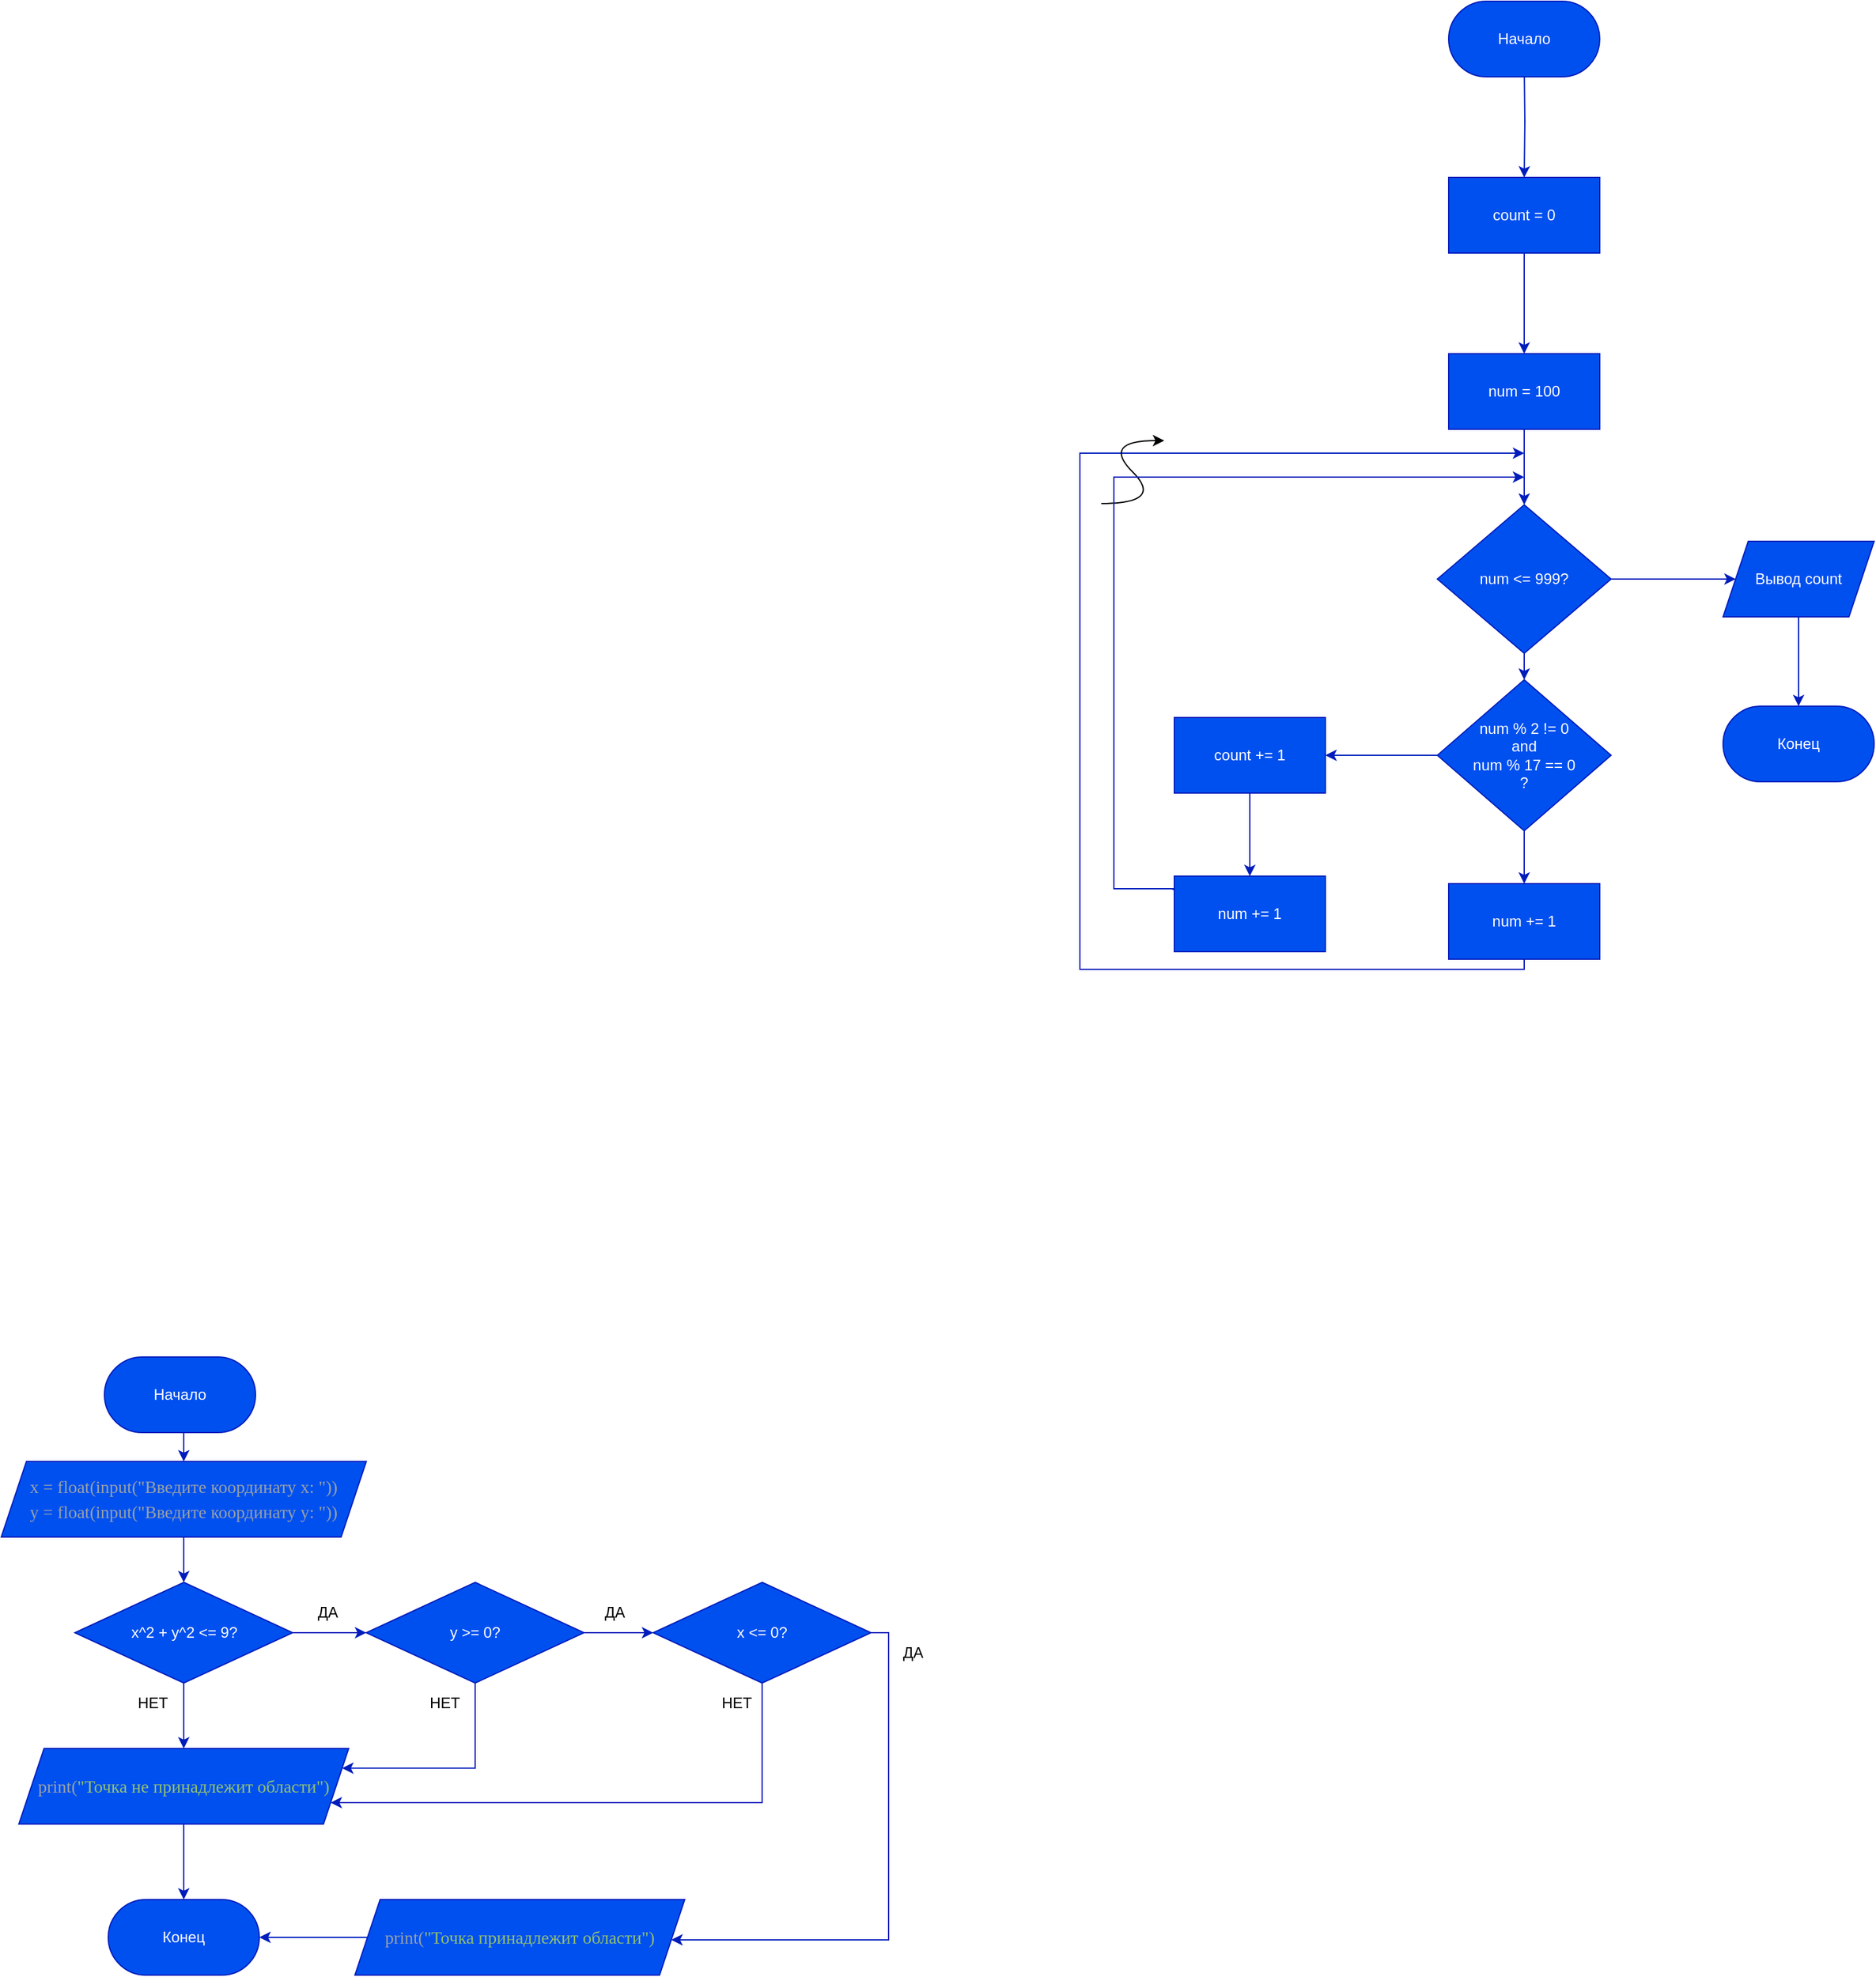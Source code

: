 <mxfile version="26.2.12">
  <diagram id="C5RBs43oDa-KdzZeNtuy" name="Page-1">
    <mxGraphModel dx="834" dy="471" grid="0" gridSize="10" guides="1" tooltips="1" connect="1" arrows="1" fold="1" page="1" pageScale="1" pageWidth="827" pageHeight="1169" background="light-dark(#FFFFFF,#FFFFFF)" math="0" shadow="0">
      <root>
        <mxCell id="WIyWlLk6GJQsqaUBKTNV-0" />
        <mxCell id="WIyWlLk6GJQsqaUBKTNV-1" parent="WIyWlLk6GJQsqaUBKTNV-0" />
        <mxCell id="jimjA2uH7LkE7ERj5Uc3-36" value="" style="edgeStyle=orthogonalEdgeStyle;rounded=0;orthogonalLoop=1;jettySize=auto;html=1;fillColor=#0050ef;strokeColor=#001DBC;" parent="WIyWlLk6GJQsqaUBKTNV-1" target="jimjA2uH7LkE7ERj5Uc3-35" edge="1">
          <mxGeometry relative="1" as="geometry">
            <mxPoint x="1282" y="178" as="sourcePoint" />
          </mxGeometry>
        </mxCell>
        <mxCell id="jimjA2uH7LkE7ERj5Uc3-38" value="" style="edgeStyle=orthogonalEdgeStyle;rounded=0;orthogonalLoop=1;jettySize=auto;html=1;fillColor=#0050ef;strokeColor=#001DBC;" parent="WIyWlLk6GJQsqaUBKTNV-1" source="jimjA2uH7LkE7ERj5Uc3-35" target="jimjA2uH7LkE7ERj5Uc3-37" edge="1">
          <mxGeometry relative="1" as="geometry" />
        </mxCell>
        <mxCell id="jimjA2uH7LkE7ERj5Uc3-35" value="count = 0" style="whiteSpace=wrap;html=1;fillColor=#0050ef;strokeColor=#001DBC;fontColor=#ffffff;" parent="WIyWlLk6GJQsqaUBKTNV-1" vertex="1">
          <mxGeometry x="1222" y="268" width="120" height="60" as="geometry" />
        </mxCell>
        <mxCell id="jimjA2uH7LkE7ERj5Uc3-40" value="" style="edgeStyle=orthogonalEdgeStyle;rounded=0;orthogonalLoop=1;jettySize=auto;html=1;fillColor=#0050ef;strokeColor=#001DBC;" parent="WIyWlLk6GJQsqaUBKTNV-1" source="jimjA2uH7LkE7ERj5Uc3-37" target="jimjA2uH7LkE7ERj5Uc3-39" edge="1">
          <mxGeometry relative="1" as="geometry" />
        </mxCell>
        <mxCell id="jimjA2uH7LkE7ERj5Uc3-37" value="num = 100" style="whiteSpace=wrap;html=1;fillColor=#0050ef;strokeColor=#001DBC;fontColor=#ffffff;" parent="WIyWlLk6GJQsqaUBKTNV-1" vertex="1">
          <mxGeometry x="1222" y="408" width="120" height="60" as="geometry" />
        </mxCell>
        <mxCell id="jimjA2uH7LkE7ERj5Uc3-42" value="" style="edgeStyle=orthogonalEdgeStyle;rounded=0;orthogonalLoop=1;jettySize=auto;html=1;fillColor=#0050ef;strokeColor=#001DBC;" parent="WIyWlLk6GJQsqaUBKTNV-1" source="jimjA2uH7LkE7ERj5Uc3-39" target="jimjA2uH7LkE7ERj5Uc3-41" edge="1">
          <mxGeometry relative="1" as="geometry" />
        </mxCell>
        <mxCell id="jimjA2uH7LkE7ERj5Uc3-76" style="edgeStyle=orthogonalEdgeStyle;rounded=0;orthogonalLoop=1;jettySize=auto;html=1;exitX=0.5;exitY=1;exitDx=0;exitDy=0;entryX=0.5;entryY=0;entryDx=0;entryDy=0;fillColor=#0050ef;strokeColor=#001DBC;" parent="WIyWlLk6GJQsqaUBKTNV-1" source="jimjA2uH7LkE7ERj5Uc3-39" target="jimjA2uH7LkE7ERj5Uc3-47" edge="1">
          <mxGeometry relative="1" as="geometry" />
        </mxCell>
        <mxCell id="jimjA2uH7LkE7ERj5Uc3-39" value="num &amp;lt;= 999?" style="rhombus;whiteSpace=wrap;html=1;fillColor=#0050ef;strokeColor=#001DBC;fontColor=#ffffff;" parent="WIyWlLk6GJQsqaUBKTNV-1" vertex="1">
          <mxGeometry x="1213" y="528" width="138" height="118" as="geometry" />
        </mxCell>
        <mxCell id="jimjA2uH7LkE7ERj5Uc3-44" value="" style="edgeStyle=orthogonalEdgeStyle;rounded=0;orthogonalLoop=1;jettySize=auto;html=1;fillColor=#0050ef;strokeColor=#001DBC;" parent="WIyWlLk6GJQsqaUBKTNV-1" source="jimjA2uH7LkE7ERj5Uc3-41" target="jimjA2uH7LkE7ERj5Uc3-43" edge="1">
          <mxGeometry relative="1" as="geometry" />
        </mxCell>
        <mxCell id="jimjA2uH7LkE7ERj5Uc3-41" value="Вывод count" style="shape=parallelogram;perimeter=parallelogramPerimeter;whiteSpace=wrap;html=1;fixedSize=1;fillColor=#0050ef;strokeColor=#001DBC;fontColor=#ffffff;" parent="WIyWlLk6GJQsqaUBKTNV-1" vertex="1">
          <mxGeometry x="1440" y="557" width="120" height="60" as="geometry" />
        </mxCell>
        <mxCell id="jimjA2uH7LkE7ERj5Uc3-43" value="Конец" style="rounded=1;whiteSpace=wrap;html=1;fillColor=#0050ef;strokeColor=#001DBC;fontColor=#ffffff;arcSize=50;" parent="WIyWlLk6GJQsqaUBKTNV-1" vertex="1">
          <mxGeometry x="1440" y="688" width="120" height="60" as="geometry" />
        </mxCell>
        <mxCell id="jimjA2uH7LkE7ERj5Uc3-46" value="Начало" style="rounded=1;whiteSpace=wrap;html=1;fillColor=#0050ef;strokeColor=#001DBC;fontColor=#ffffff;arcSize=50;" parent="WIyWlLk6GJQsqaUBKTNV-1" vertex="1">
          <mxGeometry x="1222" y="128" width="120" height="60" as="geometry" />
        </mxCell>
        <mxCell id="jimjA2uH7LkE7ERj5Uc3-67" value="" style="edgeStyle=orthogonalEdgeStyle;rounded=0;orthogonalLoop=1;jettySize=auto;html=1;fillColor=#0050ef;strokeColor=#001DBC;" parent="WIyWlLk6GJQsqaUBKTNV-1" source="jimjA2uH7LkE7ERj5Uc3-47" target="jimjA2uH7LkE7ERj5Uc3-66" edge="1">
          <mxGeometry relative="1" as="geometry" />
        </mxCell>
        <mxCell id="jimjA2uH7LkE7ERj5Uc3-71" style="edgeStyle=orthogonalEdgeStyle;rounded=0;orthogonalLoop=1;jettySize=auto;html=1;exitX=0.5;exitY=1;exitDx=0;exitDy=0;entryX=0.5;entryY=0;entryDx=0;entryDy=0;fillColor=#0050ef;strokeColor=#001DBC;" parent="WIyWlLk6GJQsqaUBKTNV-1" source="jimjA2uH7LkE7ERj5Uc3-47" target="jimjA2uH7LkE7ERj5Uc3-51" edge="1">
          <mxGeometry relative="1" as="geometry" />
        </mxCell>
        <mxCell id="jimjA2uH7LkE7ERj5Uc3-47" value="&lt;div&gt;num % 2 != 0&lt;/div&gt;&lt;div&gt;and&lt;/div&gt;&lt;div&gt;num % 17 == 0&lt;/div&gt;?" style="rhombus;whiteSpace=wrap;html=1;fillColor=#0050ef;strokeColor=#001DBC;fontColor=#ffffff;" parent="WIyWlLk6GJQsqaUBKTNV-1" vertex="1">
          <mxGeometry x="1213" y="667" width="138" height="120" as="geometry" />
        </mxCell>
        <mxCell id="jimjA2uH7LkE7ERj5Uc3-56" style="edgeStyle=orthogonalEdgeStyle;rounded=0;orthogonalLoop=1;jettySize=auto;html=1;exitX=0.5;exitY=1;exitDx=0;exitDy=0;fillColor=#0050ef;strokeColor=#001DBC;" parent="WIyWlLk6GJQsqaUBKTNV-1" edge="1">
          <mxGeometry relative="1" as="geometry">
            <mxPoint x="1282" y="875" as="sourcePoint" />
            <mxPoint x="1282" y="487" as="targetPoint" />
            <Array as="points">
              <mxPoint x="1282" y="897" />
              <mxPoint x="929" y="897" />
              <mxPoint x="929" y="487" />
            </Array>
          </mxGeometry>
        </mxCell>
        <mxCell id="jimjA2uH7LkE7ERj5Uc3-51" value="num += 1" style="whiteSpace=wrap;html=1;fillColor=#0050ef;strokeColor=#001DBC;fontColor=#ffffff;" parent="WIyWlLk6GJQsqaUBKTNV-1" vertex="1">
          <mxGeometry x="1222" y="829" width="120" height="60" as="geometry" />
        </mxCell>
        <mxCell id="jimjA2uH7LkE7ERj5Uc3-53" value="" style="curved=1;endArrow=classic;html=1;rounded=0;" parent="WIyWlLk6GJQsqaUBKTNV-1" edge="1">
          <mxGeometry width="50" height="50" relative="1" as="geometry">
            <mxPoint x="946" y="527" as="sourcePoint" />
            <mxPoint x="996" y="477" as="targetPoint" />
            <Array as="points">
              <mxPoint x="996" y="527" />
              <mxPoint x="946" y="477" />
            </Array>
          </mxGeometry>
        </mxCell>
        <mxCell id="jimjA2uH7LkE7ERj5Uc3-63" value="ДА" style="text;html=1;align=center;verticalAlign=middle;resizable=0;points=[];autosize=1;fillColor=none;fontColor=#ffffff;strokeColor=none;" parent="WIyWlLk6GJQsqaUBKTNV-1" vertex="1">
          <mxGeometry x="1288" y="641" width="34" height="26" as="geometry" />
        </mxCell>
        <mxCell id="jimjA2uH7LkE7ERj5Uc3-65" value="НЕТ" style="text;html=1;align=center;verticalAlign=middle;resizable=0;points=[];autosize=1;fillColor=none;fontColor=#ffffff;strokeColor=none;" parent="WIyWlLk6GJQsqaUBKTNV-1" vertex="1">
          <mxGeometry x="1371" y="543" width="42" height="26" as="geometry" />
        </mxCell>
        <mxCell id="jimjA2uH7LkE7ERj5Uc3-69" value="" style="edgeStyle=orthogonalEdgeStyle;rounded=0;orthogonalLoop=1;jettySize=auto;html=1;fillColor=#0050ef;strokeColor=#001DBC;" parent="WIyWlLk6GJQsqaUBKTNV-1" source="jimjA2uH7LkE7ERj5Uc3-66" target="jimjA2uH7LkE7ERj5Uc3-68" edge="1">
          <mxGeometry relative="1" as="geometry" />
        </mxCell>
        <mxCell id="jimjA2uH7LkE7ERj5Uc3-66" value="count += 1" style="whiteSpace=wrap;html=1;fillColor=#0050ef;strokeColor=#001DBC;fontColor=#ffffff;" parent="WIyWlLk6GJQsqaUBKTNV-1" vertex="1">
          <mxGeometry x="1004" y="697" width="120" height="60" as="geometry" />
        </mxCell>
        <mxCell id="jimjA2uH7LkE7ERj5Uc3-70" style="edgeStyle=orthogonalEdgeStyle;rounded=0;orthogonalLoop=1;jettySize=auto;html=1;exitX=0;exitY=0.5;exitDx=0;exitDy=0;fillColor=#0050ef;strokeColor=#001DBC;" parent="WIyWlLk6GJQsqaUBKTNV-1" edge="1">
          <mxGeometry relative="1" as="geometry">
            <mxPoint x="1282" y="506" as="targetPoint" />
            <mxPoint x="1003" y="834" as="sourcePoint" />
            <Array as="points">
              <mxPoint x="956" y="833" />
              <mxPoint x="956" y="506" />
            </Array>
          </mxGeometry>
        </mxCell>
        <mxCell id="jimjA2uH7LkE7ERj5Uc3-68" value="num += 1" style="whiteSpace=wrap;html=1;fillColor=#0050ef;strokeColor=#001DBC;fontColor=#ffffff;" parent="WIyWlLk6GJQsqaUBKTNV-1" vertex="1">
          <mxGeometry x="1004" y="823" width="120" height="60" as="geometry" />
        </mxCell>
        <mxCell id="jimjA2uH7LkE7ERj5Uc3-72" value="ДА" style="text;html=1;align=center;verticalAlign=middle;resizable=0;points=[];autosize=1;fillColor=none;fontColor=#ffffff;strokeColor=none;" parent="WIyWlLk6GJQsqaUBKTNV-1" vertex="1">
          <mxGeometry x="1162" y="683" width="34" height="26" as="geometry" />
        </mxCell>
        <mxCell id="jimjA2uH7LkE7ERj5Uc3-73" value="НЕТ" style="text;html=1;align=center;verticalAlign=middle;resizable=0;points=[];autosize=1;fillColor=none;fontColor=#ffffff;strokeColor=none;" parent="WIyWlLk6GJQsqaUBKTNV-1" vertex="1">
          <mxGeometry x="1238" y="787" width="42" height="26" as="geometry" />
        </mxCell>
        <mxCell id="K0EPVdOmys_g_vX0xtfK-30" style="edgeStyle=orthogonalEdgeStyle;rounded=0;orthogonalLoop=1;jettySize=auto;html=1;exitX=0.5;exitY=1;exitDx=0;exitDy=0;entryX=0.5;entryY=0;entryDx=0;entryDy=0;fillColor=#0050ef;strokeColor=#001DBC;" edge="1" parent="WIyWlLk6GJQsqaUBKTNV-1" source="K0EPVdOmys_g_vX0xtfK-12" target="K0EPVdOmys_g_vX0xtfK-29">
          <mxGeometry relative="1" as="geometry" />
        </mxCell>
        <mxCell id="K0EPVdOmys_g_vX0xtfK-12" value="Начало" style="rounded=1;whiteSpace=wrap;html=1;fillColor=#0050ef;strokeColor=#001DBC;fontColor=#ffffff;arcSize=50;" vertex="1" parent="WIyWlLk6GJQsqaUBKTNV-1">
          <mxGeometry x="154" y="1205" width="120" height="60" as="geometry" />
        </mxCell>
        <mxCell id="K0EPVdOmys_g_vX0xtfK-32" value="" style="edgeStyle=orthogonalEdgeStyle;rounded=0;orthogonalLoop=1;jettySize=auto;html=1;fillColor=#0050ef;strokeColor=#001DBC;" edge="1" parent="WIyWlLk6GJQsqaUBKTNV-1" source="K0EPVdOmys_g_vX0xtfK-29" target="K0EPVdOmys_g_vX0xtfK-31">
          <mxGeometry relative="1" as="geometry" />
        </mxCell>
        <mxCell id="K0EPVdOmys_g_vX0xtfK-29" value="&lt;div style=&quot;color: rgb(151, 161, 168); font-family: &amp;quot;Fira Code&amp;quot;, Consolas, &amp;quot;Courier New&amp;quot;, monospace; font-weight: normal; font-size: 14px; line-height: 19px; white-space: pre;&quot;&gt;&lt;div&gt;&lt;font style=&quot;color: light-dark(rgb(151, 161, 168), rgb(0, 0, 0));&quot; face=&quot;Times New Roman&quot;&gt;x = float(input(&quot;Введите координату x: &quot;))&lt;/font&gt;&lt;/div&gt;&lt;/div&gt;&lt;div&gt;&lt;div style=&quot;color: rgb(151, 161, 168); font-family: &amp;quot;Fira Code&amp;quot;, Consolas, &amp;quot;Courier New&amp;quot;, monospace; font-weight: normal; font-size: 14px; line-height: 19px; white-space: pre;&quot;&gt;&lt;div&gt;&lt;font style=&quot;color: light-dark(rgb(151, 161, 168), rgb(0, 0, 0));&quot; face=&quot;Times New Roman&quot;&gt;y = float(input(&quot;Введите координату y: &quot;))&lt;/font&gt;&lt;/div&gt;&lt;/div&gt;&lt;/div&gt;" style="shape=parallelogram;perimeter=parallelogramPerimeter;whiteSpace=wrap;html=1;fixedSize=1;fillColor=#0050ef;fontColor=#ffffff;strokeColor=#001DBC;" vertex="1" parent="WIyWlLk6GJQsqaUBKTNV-1">
          <mxGeometry x="72" y="1288" width="290" height="60" as="geometry" />
        </mxCell>
        <mxCell id="K0EPVdOmys_g_vX0xtfK-34" value="" style="edgeStyle=orthogonalEdgeStyle;rounded=0;orthogonalLoop=1;jettySize=auto;html=1;fillColor=#0050ef;strokeColor=#001DBC;" edge="1" parent="WIyWlLk6GJQsqaUBKTNV-1" source="K0EPVdOmys_g_vX0xtfK-31" target="K0EPVdOmys_g_vX0xtfK-33">
          <mxGeometry relative="1" as="geometry" />
        </mxCell>
        <mxCell id="K0EPVdOmys_g_vX0xtfK-39" style="edgeStyle=orthogonalEdgeStyle;rounded=0;orthogonalLoop=1;jettySize=auto;html=1;fillColor=#0050ef;strokeColor=#001DBC;" edge="1" parent="WIyWlLk6GJQsqaUBKTNV-1" source="K0EPVdOmys_g_vX0xtfK-31" target="K0EPVdOmys_g_vX0xtfK-37">
          <mxGeometry relative="1" as="geometry" />
        </mxCell>
        <mxCell id="K0EPVdOmys_g_vX0xtfK-31" value="x^2 + y^2 &amp;lt;= 9?" style="rhombus;whiteSpace=wrap;html=1;fillColor=#0050ef;strokeColor=#001DBC;fontColor=#ffffff;" vertex="1" parent="WIyWlLk6GJQsqaUBKTNV-1">
          <mxGeometry x="130.5" y="1384" width="173" height="80" as="geometry" />
        </mxCell>
        <mxCell id="K0EPVdOmys_g_vX0xtfK-36" value="" style="edgeStyle=orthogonalEdgeStyle;rounded=0;orthogonalLoop=1;jettySize=auto;html=1;fillColor=#0050ef;strokeColor=#001DBC;" edge="1" parent="WIyWlLk6GJQsqaUBKTNV-1" source="K0EPVdOmys_g_vX0xtfK-33" target="K0EPVdOmys_g_vX0xtfK-35">
          <mxGeometry relative="1" as="geometry" />
        </mxCell>
        <mxCell id="K0EPVdOmys_g_vX0xtfK-33" value="&lt;div style=&quot;color: rgb(151, 161, 168); font-family: &amp;quot;Fira Code&amp;quot;, Consolas, &amp;quot;Courier New&amp;quot;, monospace; font-weight: normal; font-size: 14px; line-height: 19px; white-space: pre;&quot;&gt;&lt;div&gt;&lt;font style=&quot;color: light-dark(rgb(151, 161, 168), rgb(0, 0, 0));&quot; face=&quot;Times New Roman&quot;&gt;print(&lt;/font&gt;&lt;font style=&quot;color: light-dark(rgb(144, 192, 112), rgb(0, 0, 0));&quot; face=&quot;Times New Roman&quot;&gt;&quot;Точка не принадлежит области&quot;)&lt;/font&gt;&lt;/div&gt;&lt;/div&gt;" style="shape=parallelogram;perimeter=parallelogramPerimeter;whiteSpace=wrap;html=1;fixedSize=1;fillColor=#0050ef;strokeColor=#001DBC;fontColor=#ffffff;" vertex="1" parent="WIyWlLk6GJQsqaUBKTNV-1">
          <mxGeometry x="86" y="1516" width="262" height="60" as="geometry" />
        </mxCell>
        <mxCell id="K0EPVdOmys_g_vX0xtfK-35" value="Конец" style="rounded=1;whiteSpace=wrap;html=1;fillColor=#0050ef;strokeColor=#001DBC;fontColor=#ffffff;arcSize=50;" vertex="1" parent="WIyWlLk6GJQsqaUBKTNV-1">
          <mxGeometry x="157" y="1636" width="120" height="60" as="geometry" />
        </mxCell>
        <mxCell id="K0EPVdOmys_g_vX0xtfK-40" style="edgeStyle=orthogonalEdgeStyle;rounded=0;orthogonalLoop=1;jettySize=auto;html=1;fillColor=#0050ef;strokeColor=#001DBC;" edge="1" parent="WIyWlLk6GJQsqaUBKTNV-1" source="K0EPVdOmys_g_vX0xtfK-37" target="K0EPVdOmys_g_vX0xtfK-38">
          <mxGeometry relative="1" as="geometry" />
        </mxCell>
        <mxCell id="K0EPVdOmys_g_vX0xtfK-41" style="edgeStyle=orthogonalEdgeStyle;rounded=0;orthogonalLoop=1;jettySize=auto;html=1;exitX=0.5;exitY=1;exitDx=0;exitDy=0;entryX=1;entryY=0.25;entryDx=0;entryDy=0;fillColor=#0050ef;strokeColor=#001DBC;" edge="1" parent="WIyWlLk6GJQsqaUBKTNV-1" source="K0EPVdOmys_g_vX0xtfK-37" target="K0EPVdOmys_g_vX0xtfK-33">
          <mxGeometry relative="1" as="geometry">
            <Array as="points">
              <mxPoint x="449" y="1532" />
            </Array>
          </mxGeometry>
        </mxCell>
        <mxCell id="K0EPVdOmys_g_vX0xtfK-37" value="y &amp;gt;= 0?" style="rhombus;whiteSpace=wrap;html=1;fillColor=#0050ef;strokeColor=#001DBC;fontColor=#ffffff;" vertex="1" parent="WIyWlLk6GJQsqaUBKTNV-1">
          <mxGeometry x="362" y="1384" width="173" height="80" as="geometry" />
        </mxCell>
        <mxCell id="K0EPVdOmys_g_vX0xtfK-42" style="edgeStyle=orthogonalEdgeStyle;rounded=0;orthogonalLoop=1;jettySize=auto;html=1;exitX=0.5;exitY=1;exitDx=0;exitDy=0;fillColor=#0050ef;strokeColor=#001DBC;" edge="1" parent="WIyWlLk6GJQsqaUBKTNV-1" source="K0EPVdOmys_g_vX0xtfK-38" target="K0EPVdOmys_g_vX0xtfK-33">
          <mxGeometry relative="1" as="geometry">
            <mxPoint x="695.95" y="1464" as="sourcePoint" />
            <mxPoint x="353.001" y="1559.346" as="targetPoint" />
            <Array as="points">
              <mxPoint x="677" y="1559" />
            </Array>
          </mxGeometry>
        </mxCell>
        <mxCell id="K0EPVdOmys_g_vX0xtfK-45" style="edgeStyle=orthogonalEdgeStyle;rounded=0;orthogonalLoop=1;jettySize=auto;html=1;exitX=1;exitY=0.5;exitDx=0;exitDy=0;fillColor=#0050ef;strokeColor=#001DBC;" edge="1" parent="WIyWlLk6GJQsqaUBKTNV-1" source="K0EPVdOmys_g_vX0xtfK-38" target="K0EPVdOmys_g_vX0xtfK-44">
          <mxGeometry relative="1" as="geometry">
            <mxPoint x="782.1" y="1429" as="sourcePoint" />
            <mxPoint x="616.0" y="1613.5" as="targetPoint" />
            <Array as="points">
              <mxPoint x="777" y="1424" />
              <mxPoint x="777" y="1668" />
            </Array>
          </mxGeometry>
        </mxCell>
        <mxCell id="K0EPVdOmys_g_vX0xtfK-38" value="x &amp;lt;= 0?" style="rhombus;whiteSpace=wrap;html=1;fillColor=#0050ef;strokeColor=#001DBC;fontColor=#ffffff;" vertex="1" parent="WIyWlLk6GJQsqaUBKTNV-1">
          <mxGeometry x="590" y="1384" width="173" height="80" as="geometry" />
        </mxCell>
        <mxCell id="K0EPVdOmys_g_vX0xtfK-47" style="edgeStyle=orthogonalEdgeStyle;rounded=0;orthogonalLoop=1;jettySize=auto;html=1;entryX=1;entryY=0.5;entryDx=0;entryDy=0;fillColor=#0050ef;strokeColor=#001DBC;" edge="1" parent="WIyWlLk6GJQsqaUBKTNV-1" source="K0EPVdOmys_g_vX0xtfK-44" target="K0EPVdOmys_g_vX0xtfK-35">
          <mxGeometry relative="1" as="geometry" />
        </mxCell>
        <mxCell id="K0EPVdOmys_g_vX0xtfK-44" value="&lt;div style=&quot;color: rgb(151, 161, 168); font-family: &amp;quot;Fira Code&amp;quot;, Consolas, &amp;quot;Courier New&amp;quot;, monospace; font-weight: normal; font-size: 14px; line-height: 19px; white-space: pre;&quot;&gt;&lt;div&gt;&lt;font style=&quot;color: light-dark(rgb(151, 161, 168), rgb(0, 0, 0));&quot; face=&quot;Times New Roman&quot;&gt;print(&lt;/font&gt;&lt;font style=&quot;color: light-dark(rgb(144, 192, 112), rgb(0, 0, 0));&quot; face=&quot;Times New Roman&quot;&gt;&quot;Точка принадлежит области&quot;)&lt;/font&gt;&lt;/div&gt;&lt;/div&gt;" style="shape=parallelogram;perimeter=parallelogramPerimeter;whiteSpace=wrap;html=1;fixedSize=1;fillColor=#0050ef;strokeColor=#001DBC;fontColor=#ffffff;" vertex="1" parent="WIyWlLk6GJQsqaUBKTNV-1">
          <mxGeometry x="353" y="1636" width="262" height="60" as="geometry" />
        </mxCell>
        <mxCell id="K0EPVdOmys_g_vX0xtfK-48" value="&lt;span style=&quot;color: light-dark(rgb(0, 0, 0), rgb(0, 0, 0));&quot;&gt;ДА&lt;/span&gt;" style="text;html=1;align=center;verticalAlign=middle;resizable=0;points=[];autosize=1;strokeColor=none;fillColor=none;" vertex="1" parent="WIyWlLk6GJQsqaUBKTNV-1">
          <mxGeometry x="313" y="1395" width="35" height="26" as="geometry" />
        </mxCell>
        <mxCell id="K0EPVdOmys_g_vX0xtfK-49" value="&lt;span style=&quot;color: light-dark(rgb(0, 0, 0), rgb(0, 0, 0));&quot;&gt;ДА&lt;/span&gt;" style="text;html=1;align=center;verticalAlign=middle;resizable=0;points=[];autosize=1;strokeColor=none;fillColor=none;" vertex="1" parent="WIyWlLk6GJQsqaUBKTNV-1">
          <mxGeometry x="541" y="1395" width="35" height="26" as="geometry" />
        </mxCell>
        <mxCell id="K0EPVdOmys_g_vX0xtfK-50" value="&lt;span style=&quot;color: light-dark(rgb(0, 0, 0), rgb(0, 0, 0));&quot;&gt;ДА&lt;/span&gt;" style="text;html=1;align=center;verticalAlign=middle;resizable=0;points=[];autosize=1;strokeColor=none;fillColor=none;" vertex="1" parent="WIyWlLk6GJQsqaUBKTNV-1">
          <mxGeometry x="778" y="1427" width="35" height="26" as="geometry" />
        </mxCell>
        <mxCell id="K0EPVdOmys_g_vX0xtfK-51" value="&lt;span style=&quot;color: light-dark(rgb(0, 0, 0), rgb(0, 0, 0));&quot;&gt;НЕТ&lt;/span&gt;" style="text;html=1;align=center;verticalAlign=middle;resizable=0;points=[];autosize=1;strokeColor=none;fillColor=none;" vertex="1" parent="WIyWlLk6GJQsqaUBKTNV-1">
          <mxGeometry x="171" y="1467" width="41" height="26" as="geometry" />
        </mxCell>
        <mxCell id="K0EPVdOmys_g_vX0xtfK-53" value="&lt;span style=&quot;color: light-dark(rgb(0, 0, 0), rgb(0, 0, 0));&quot;&gt;НЕТ&lt;/span&gt;" style="text;html=1;align=center;verticalAlign=middle;resizable=0;points=[];autosize=1;strokeColor=none;fillColor=none;" vertex="1" parent="WIyWlLk6GJQsqaUBKTNV-1">
          <mxGeometry x="403" y="1467" width="41" height="26" as="geometry" />
        </mxCell>
        <mxCell id="K0EPVdOmys_g_vX0xtfK-54" value="&lt;span style=&quot;color: light-dark(rgb(0, 0, 0), rgb(0, 0, 0));&quot;&gt;НЕТ&lt;/span&gt;" style="text;html=1;align=center;verticalAlign=middle;resizable=0;points=[];autosize=1;strokeColor=none;fillColor=none;" vertex="1" parent="WIyWlLk6GJQsqaUBKTNV-1">
          <mxGeometry x="635" y="1467" width="41" height="26" as="geometry" />
        </mxCell>
      </root>
    </mxGraphModel>
  </diagram>
</mxfile>
